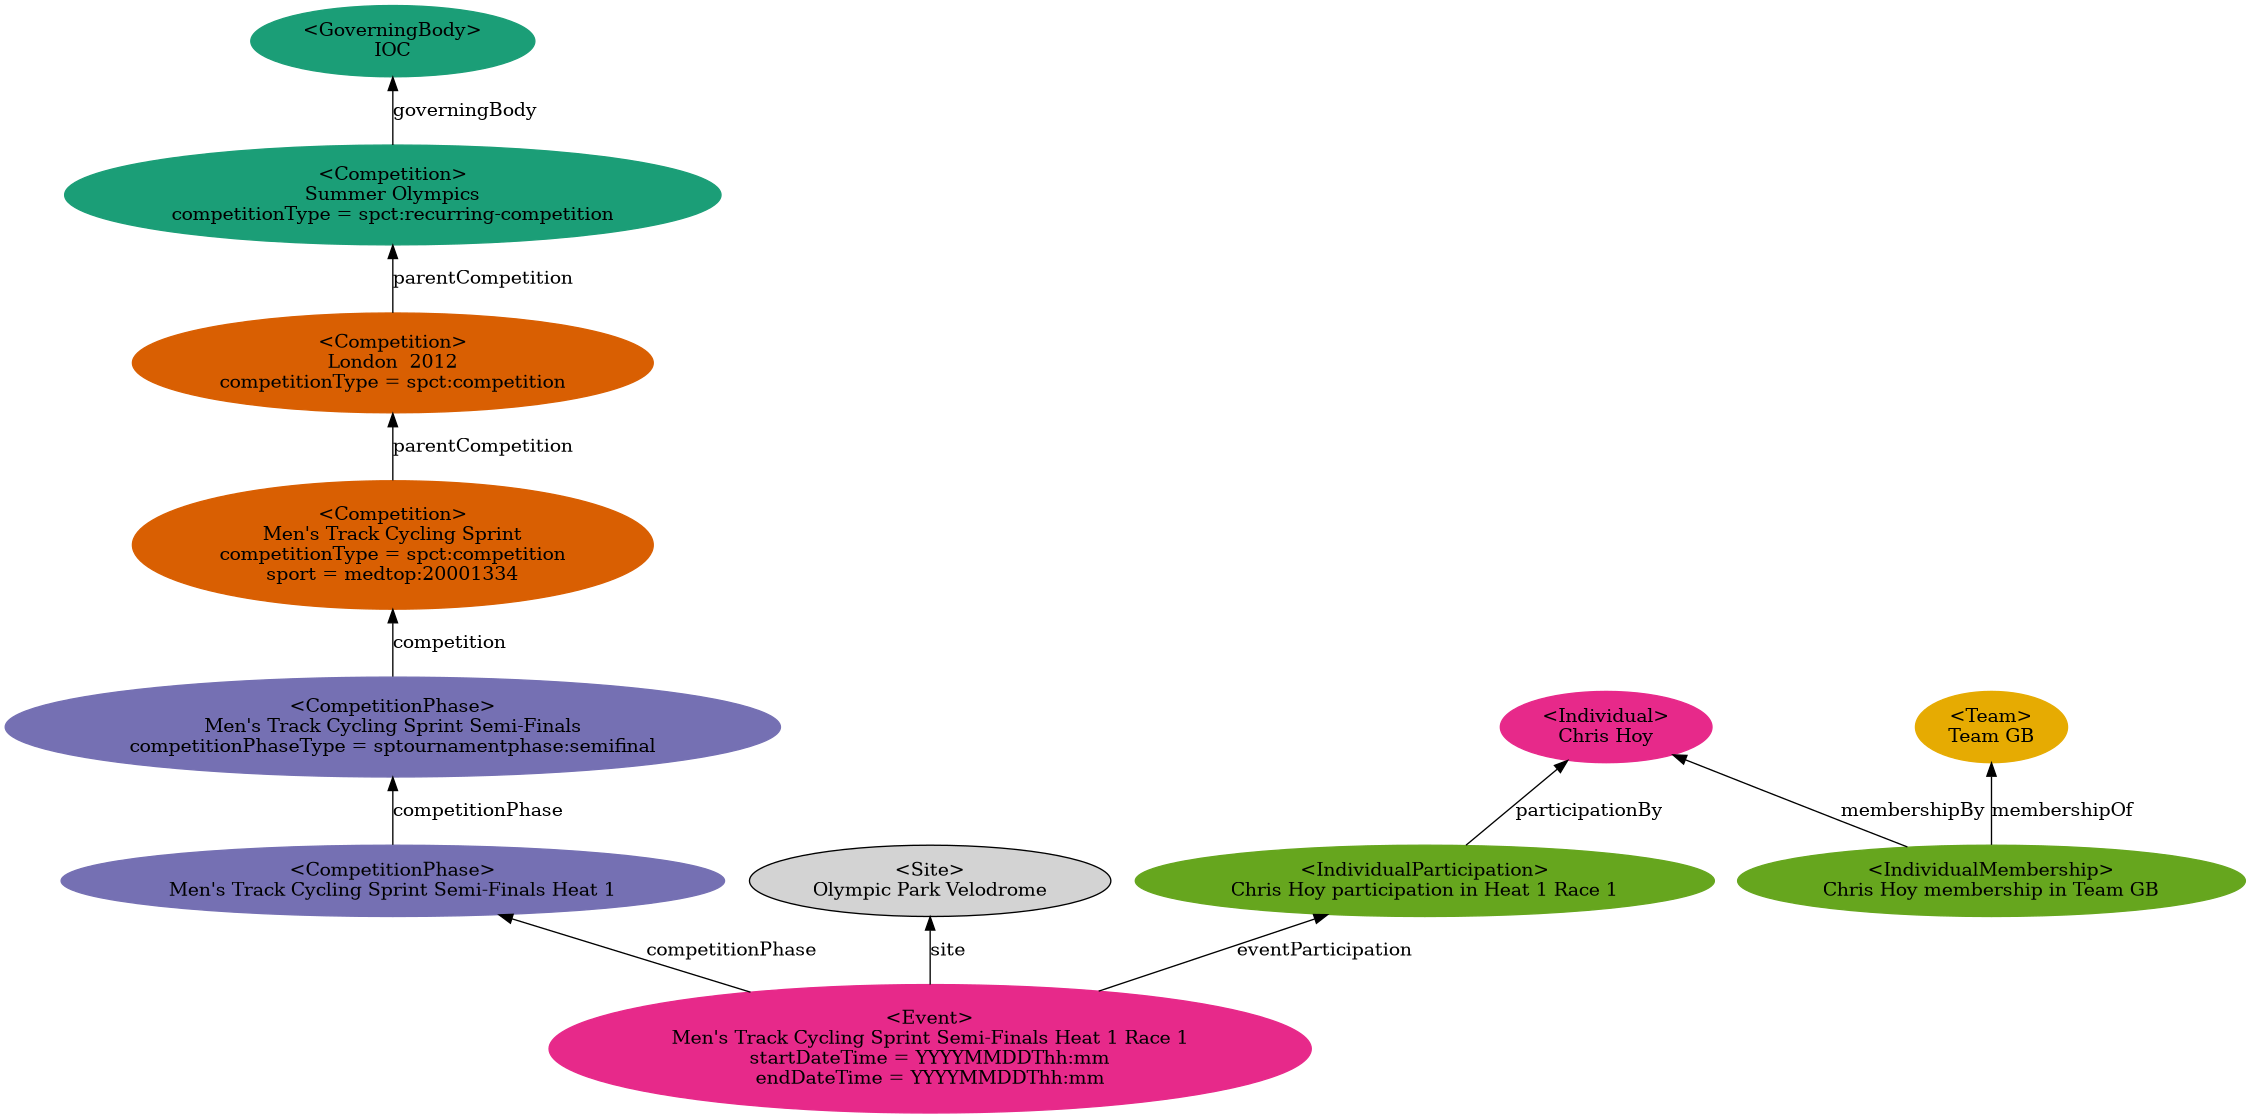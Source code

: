 @startuml

digraph competitionexample {
 node [colorscheme=dark27 style="filled"]
 rankdir="BT"
 IOC [ label = "<GoverningBody>\nIOC" color=1 ];
 SummerOlympics [ label = "<Competition>\nSummer Olympics\ncompetitionType = spct:recurring-competition" color=1 ];
 A2012Olympics [ label = "<Competition>\nLondon  2012\ncompetitionType = spct:competition" color=2 ];
 MensTrackCyclingSprint [ label= "<Competition>\nMen's Track Cycling Sprint\ncompetitionType = spct:competition\nsport = medtop:20001334" color=2 ];
 MensTrackCyclingSprintSemifinals [ label= "<CompetitionPhase>\nMen's Track Cycling Sprint Semi-Finals\ncompetitionPhaseType = sptournamentphase:semifinal" color=3 ];
 MensTrackCyclingSprintSemifinalsHeat1 [ label= "<CompetitionPhase>\nMen's Track Cycling Sprint Semi-Finals Heat 1\n" color=3 ];
 MensTrackCyclingSprintSemifinalsHeat1Race1 [ label= "<Event>\nMen's Track Cycling Sprint Semi-Finals Heat 1 Race 1\nstartDateTime = YYYYMMDDThh:mm\nendDateTime = YYYYMMDDThh:mm" color=4 ];
 OlympicParkVelodromeSite [ label= "<Site>\nOlympic Park Velodrome" ]
 ChrisHoy [ label= "<Individual>\nChris Hoy" color=4 ];
 ChrisHoyParticipation [ label= "<IndividualParticipation>\nChris Hoy participation in Heat 1 Race 1" color=5 ];
 TeamGB [ label= "<Team>\nTeam GB" color=6 ];
 ChrisHoyMembershipTeamGB [ label= "<IndividualMembership>\nChris Hoy membership in Team GB" color=5 ];

 SummerOlympics -> IOC [ label="governingBody" ];
 A2012Olympics -> SummerOlympics [ label="parentCompetition" ];
 MensTrackCyclingSprint -> A2012Olympics [label="parentCompetition" ];
 MensTrackCyclingSprintSemifinals -> MensTrackCyclingSprint [label="competition" ];
 MensTrackCyclingSprintSemifinalsHeat1 -> MensTrackCyclingSprintSemifinals [label="competitionPhase" ];
 MensTrackCyclingSprintSemifinalsHeat1Race1 -> MensTrackCyclingSprintSemifinalsHeat1 [label="competitionPhase"]
 MensTrackCyclingSprintSemifinalsHeat1Race1 -> OlympicParkVelodromeSite [label="site"]
 ChrisHoyParticipation -> ChrisHoy [label="participationBy"]
 MensTrackCyclingSprintSemifinalsHeat1Race1 -> ChrisHoyParticipation [label="eventParticipation"]
 # note: try to make the layout for this change so that the membership is above the individual
 ChrisHoyMembershipTeamGB -> ChrisHoy [label="membershipBy"]
 ChrisHoyMembershipTeamGB -> TeamGB [label="membershipOf"]
}
@enduml
